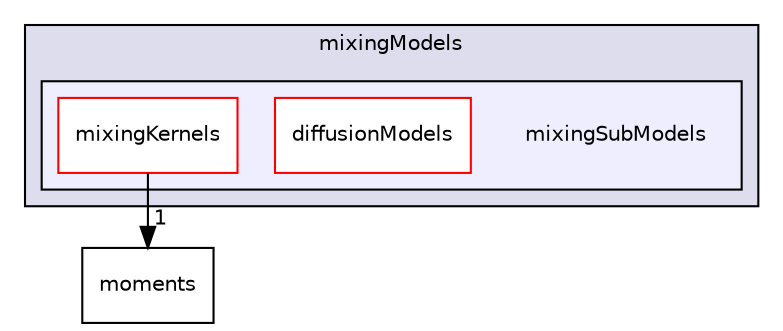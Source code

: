 digraph "mixingSubModels" {
  bgcolor=transparent;
  compound=true
  node [ fontsize="10", fontname="Helvetica"];
  edge [ labelfontsize="10", labelfontname="Helvetica"];
  subgraph clusterdir_e33c4094dda42b63bf42ed0cf06ff677 {
    graph [ bgcolor="#ddddee", pencolor="black", label="mixingModels" fontname="Helvetica", fontsize="10", URL="dir_e33c4094dda42b63bf42ed0cf06ff677.html"]
  subgraph clusterdir_2e6d34bda531f0fb841bc3aac1e0e585 {
    graph [ bgcolor="#eeeeff", pencolor="black", label="" URL="dir_2e6d34bda531f0fb841bc3aac1e0e585.html"];
    dir_2e6d34bda531f0fb841bc3aac1e0e585 [shape=plaintext label="mixingSubModels"];
    dir_d6772ea9513def0e0f2211126e6f45d9 [shape=box label="diffusionModels" color="red" fillcolor="white" style="filled" URL="dir_d6772ea9513def0e0f2211126e6f45d9.html"];
    dir_59c2c0be88902734948c694706404395 [shape=box label="mixingKernels" color="red" fillcolor="white" style="filled" URL="dir_59c2c0be88902734948c694706404395.html"];
  }
  }
  dir_17a6c3d0f5fde6543c26c10fa938ae5d [shape=box label="moments" URL="dir_17a6c3d0f5fde6543c26c10fa938ae5d.html"];
  dir_59c2c0be88902734948c694706404395->dir_17a6c3d0f5fde6543c26c10fa938ae5d [headlabel="1", labeldistance=1.5 headhref="dir_000154_000237.html"];
}
